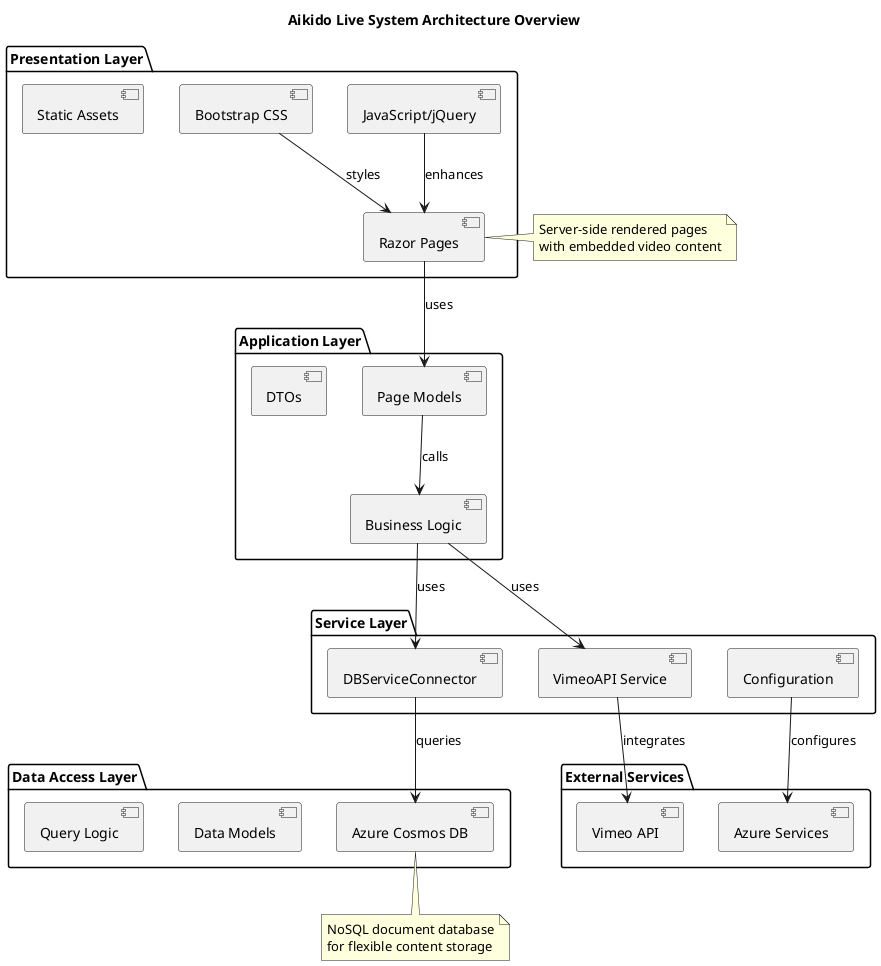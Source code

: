 @startuml arch-system-overview


title Aikido Live System Architecture Overview

package "Presentation Layer" {
  component [Razor Pages] as pages
  component [JavaScript/jQuery] as js
  component [Bootstrap CSS] as css
  component [Static Assets] as assets
}

package "Application Layer" {
  component [Page Models] as models
  component [Business Logic] as logic
  component [DTOs] as dto
}

package "Service Layer" {
  component [DBServiceConnector] as dbconn
  component [VimeoAPI Service] as vimeo
  component [Configuration] as config
}

package "Data Access Layer" {
  component [Azure Cosmos DB] as cosmosdb
  component [Data Models] as datamodels
  component [Query Logic] as queries
}

package "External Services" {
  component [Vimeo API] as vimeoapi
  component [Azure Services] as azure
}

' Relationships
pages --> models : uses
js --> pages : enhances
css --> pages : styles
models --> logic : calls
logic --> dbconn : uses
logic --> vimeo : uses
dbconn --> cosmosdb : queries
vimeo --> vimeoapi : integrates
config --> azure : configures

note right of pages
  Server-side rendered pages
  with embedded video content
end note

note bottom of cosmosdb
  NoSQL document database
  for flexible content storage
end note

@enduml

